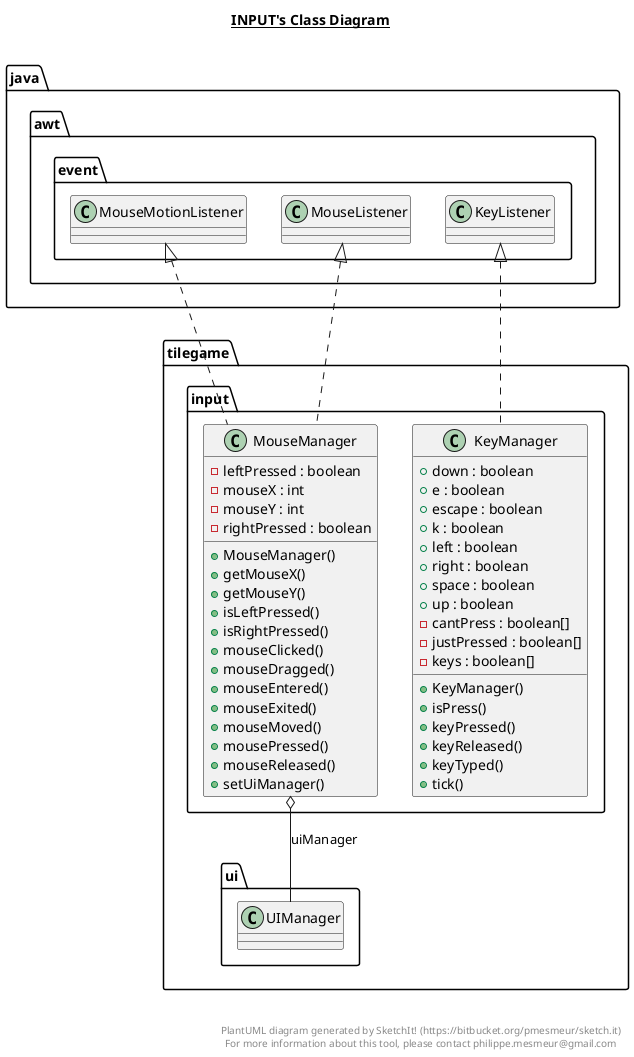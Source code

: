 @startuml

title __INPUT's Class Diagram__\n

  namespace tilegame {
    namespace input {
      class tilegame.input.KeyManager {
          + down : boolean
          + e : boolean
          + escape : boolean
          + k : boolean
          + left : boolean
          + right : boolean
          + space : boolean
          + up : boolean
          - cantPress : boolean[]
          - justPressed : boolean[]
          - keys : boolean[]
          + KeyManager()
          + isPress()
          + keyPressed()
          + keyReleased()
          + keyTyped()
          + tick()
      }
    }
  }
  

  namespace tilegame {
    namespace input {
      class tilegame.input.MouseManager {
          - leftPressed : boolean
          - mouseX : int
          - mouseY : int
          - rightPressed : boolean
          + MouseManager()
          + getMouseX()
          + getMouseY()
          + isLeftPressed()
          + isRightPressed()
          + mouseClicked()
          + mouseDragged()
          + mouseEntered()
          + mouseExited()
          + mouseMoved()
          + mousePressed()
          + mouseReleased()
          + setUiManager()
      }
    }
  }
  

  tilegame.input.KeyManager .up.|> java.awt.event.KeyListener
  tilegame.input.MouseManager .up.|> java.awt.event.MouseListener
  tilegame.input.MouseManager .up.|> java.awt.event.MouseMotionListener
  tilegame.input.MouseManager o-- tilegame.ui.UIManager : uiManager


right footer


PlantUML diagram generated by SketchIt! (https://bitbucket.org/pmesmeur/sketch.it)
For more information about this tool, please contact philippe.mesmeur@gmail.com
endfooter

@enduml
